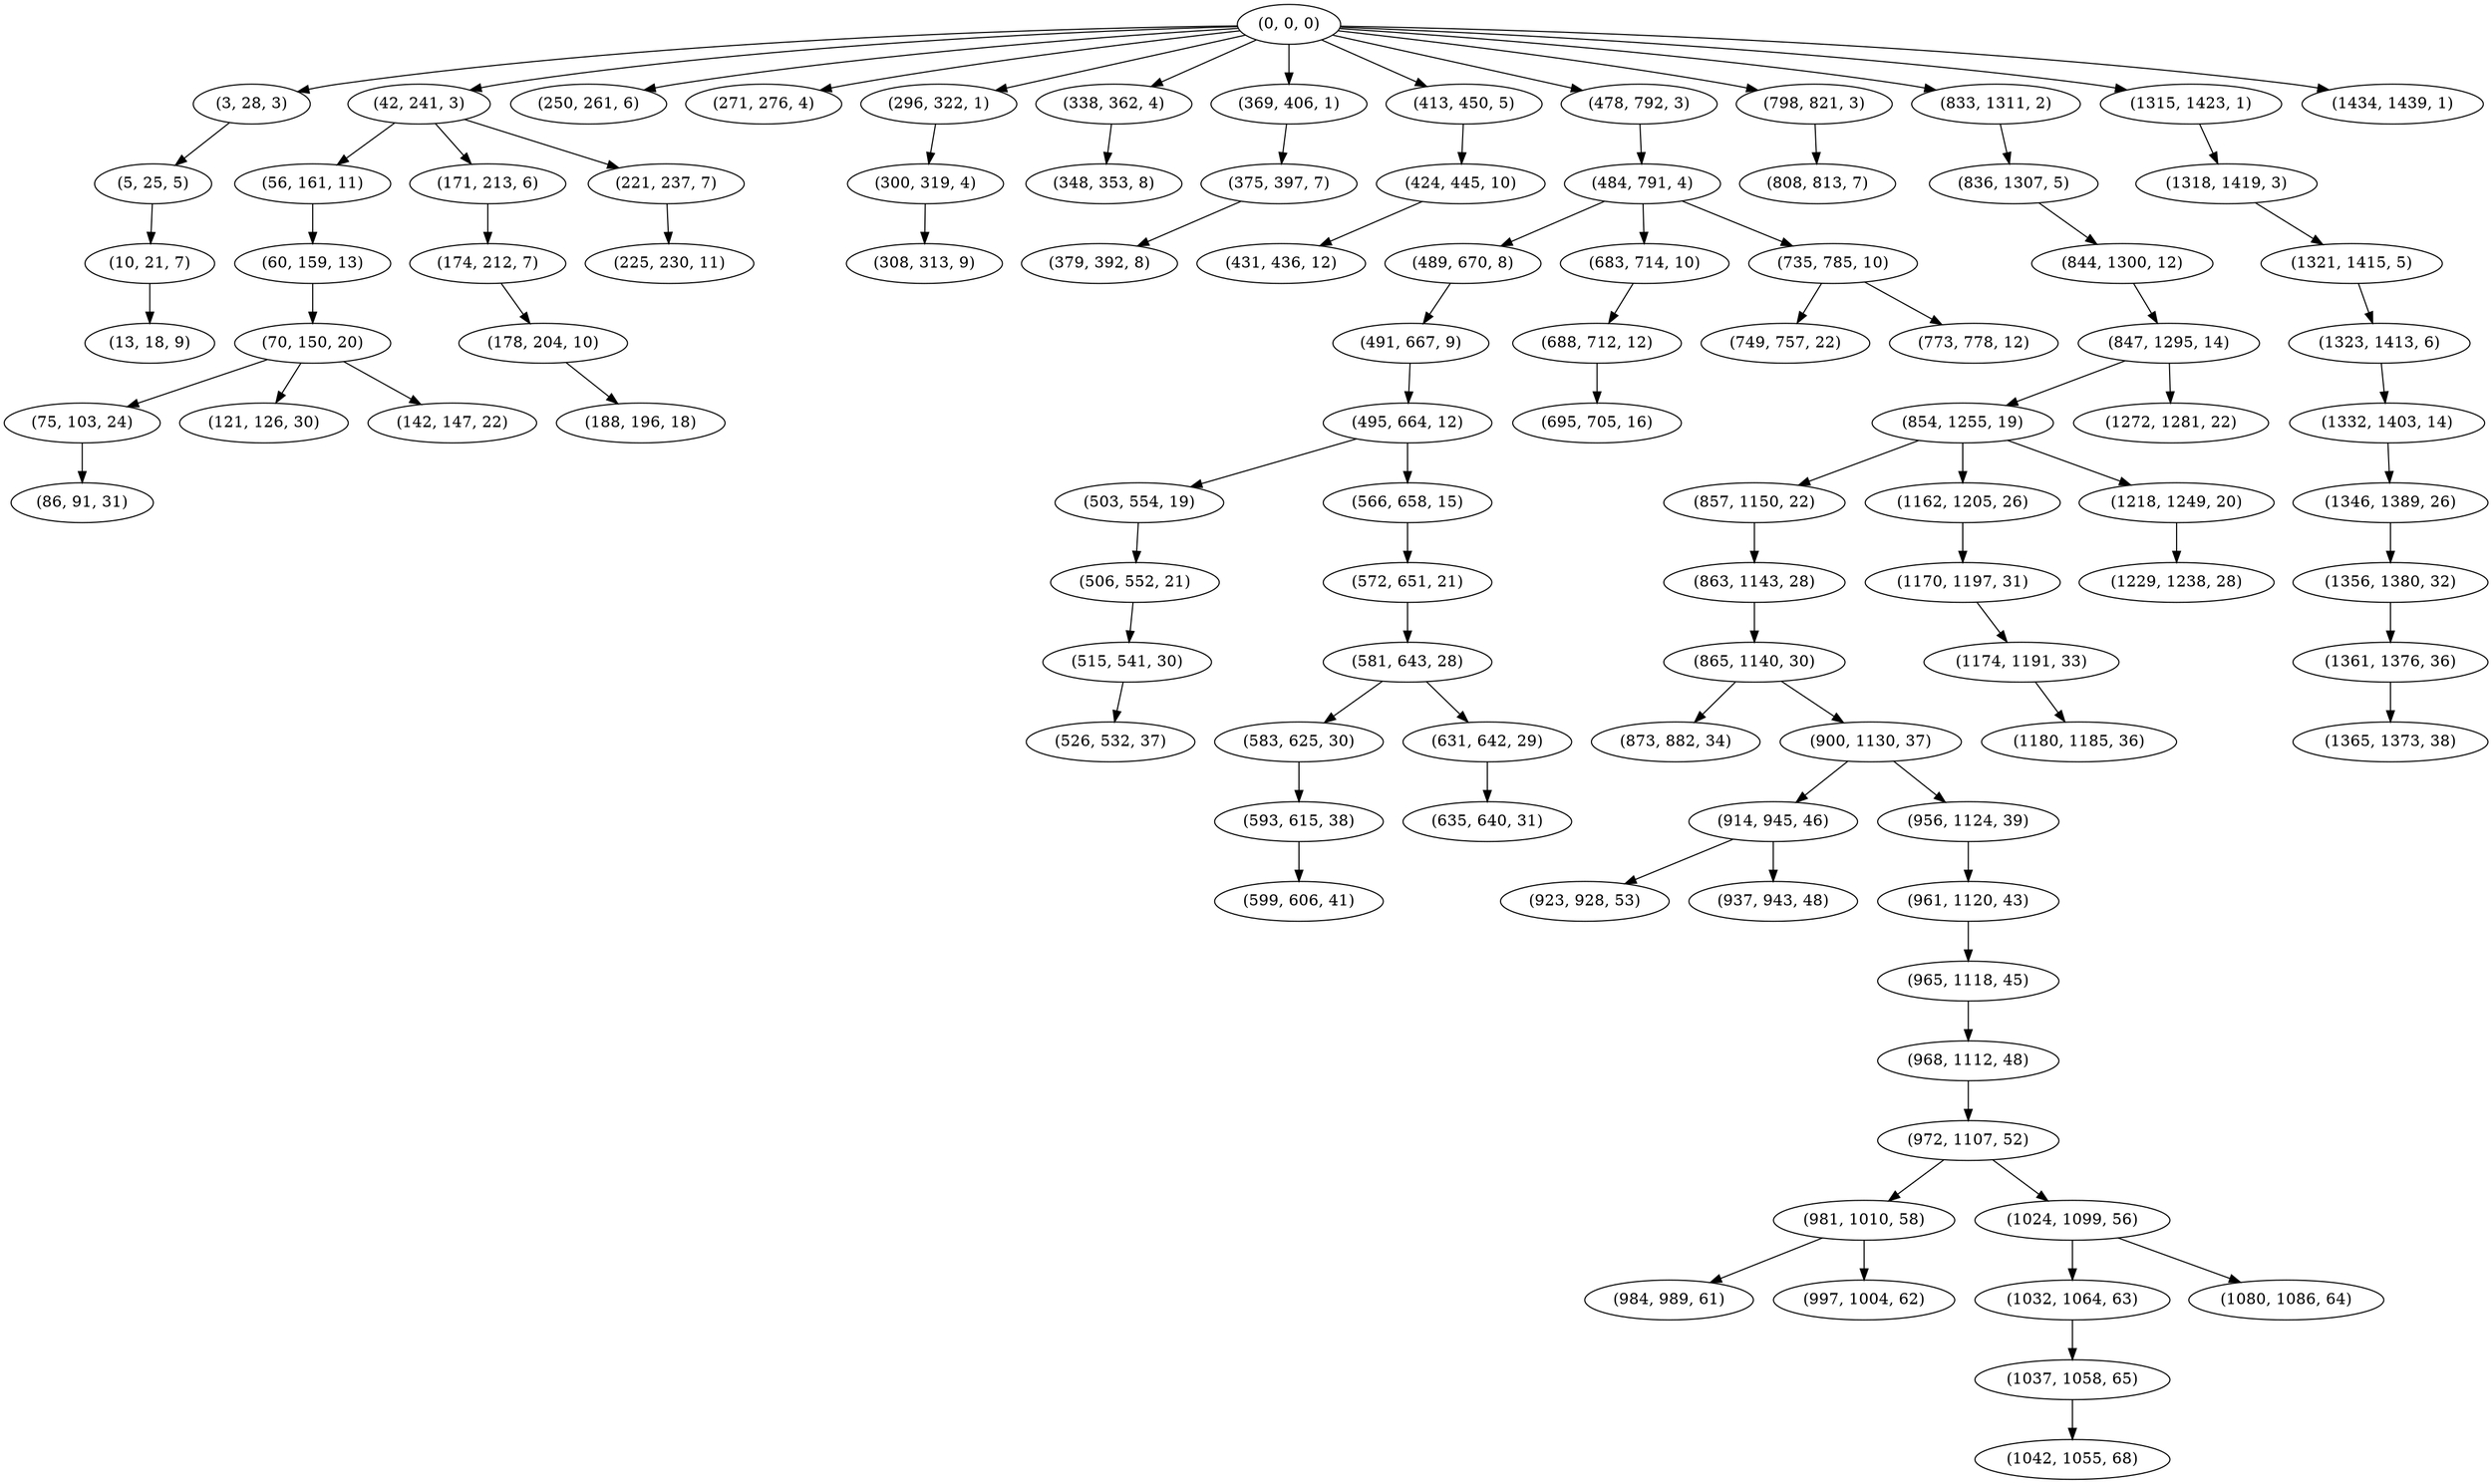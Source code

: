 digraph tree {
    "(0, 0, 0)";
    "(3, 28, 3)";
    "(5, 25, 5)";
    "(10, 21, 7)";
    "(13, 18, 9)";
    "(42, 241, 3)";
    "(56, 161, 11)";
    "(60, 159, 13)";
    "(70, 150, 20)";
    "(75, 103, 24)";
    "(86, 91, 31)";
    "(121, 126, 30)";
    "(142, 147, 22)";
    "(171, 213, 6)";
    "(174, 212, 7)";
    "(178, 204, 10)";
    "(188, 196, 18)";
    "(221, 237, 7)";
    "(225, 230, 11)";
    "(250, 261, 6)";
    "(271, 276, 4)";
    "(296, 322, 1)";
    "(300, 319, 4)";
    "(308, 313, 9)";
    "(338, 362, 4)";
    "(348, 353, 8)";
    "(369, 406, 1)";
    "(375, 397, 7)";
    "(379, 392, 8)";
    "(413, 450, 5)";
    "(424, 445, 10)";
    "(431, 436, 12)";
    "(478, 792, 3)";
    "(484, 791, 4)";
    "(489, 670, 8)";
    "(491, 667, 9)";
    "(495, 664, 12)";
    "(503, 554, 19)";
    "(506, 552, 21)";
    "(515, 541, 30)";
    "(526, 532, 37)";
    "(566, 658, 15)";
    "(572, 651, 21)";
    "(581, 643, 28)";
    "(583, 625, 30)";
    "(593, 615, 38)";
    "(599, 606, 41)";
    "(631, 642, 29)";
    "(635, 640, 31)";
    "(683, 714, 10)";
    "(688, 712, 12)";
    "(695, 705, 16)";
    "(735, 785, 10)";
    "(749, 757, 22)";
    "(773, 778, 12)";
    "(798, 821, 3)";
    "(808, 813, 7)";
    "(833, 1311, 2)";
    "(836, 1307, 5)";
    "(844, 1300, 12)";
    "(847, 1295, 14)";
    "(854, 1255, 19)";
    "(857, 1150, 22)";
    "(863, 1143, 28)";
    "(865, 1140, 30)";
    "(873, 882, 34)";
    "(900, 1130, 37)";
    "(914, 945, 46)";
    "(923, 928, 53)";
    "(937, 943, 48)";
    "(956, 1124, 39)";
    "(961, 1120, 43)";
    "(965, 1118, 45)";
    "(968, 1112, 48)";
    "(972, 1107, 52)";
    "(981, 1010, 58)";
    "(984, 989, 61)";
    "(997, 1004, 62)";
    "(1024, 1099, 56)";
    "(1032, 1064, 63)";
    "(1037, 1058, 65)";
    "(1042, 1055, 68)";
    "(1080, 1086, 64)";
    "(1162, 1205, 26)";
    "(1170, 1197, 31)";
    "(1174, 1191, 33)";
    "(1180, 1185, 36)";
    "(1218, 1249, 20)";
    "(1229, 1238, 28)";
    "(1272, 1281, 22)";
    "(1315, 1423, 1)";
    "(1318, 1419, 3)";
    "(1321, 1415, 5)";
    "(1323, 1413, 6)";
    "(1332, 1403, 14)";
    "(1346, 1389, 26)";
    "(1356, 1380, 32)";
    "(1361, 1376, 36)";
    "(1365, 1373, 38)";
    "(1434, 1439, 1)";
    "(0, 0, 0)" -> "(3, 28, 3)";
    "(0, 0, 0)" -> "(42, 241, 3)";
    "(0, 0, 0)" -> "(250, 261, 6)";
    "(0, 0, 0)" -> "(271, 276, 4)";
    "(0, 0, 0)" -> "(296, 322, 1)";
    "(0, 0, 0)" -> "(338, 362, 4)";
    "(0, 0, 0)" -> "(369, 406, 1)";
    "(0, 0, 0)" -> "(413, 450, 5)";
    "(0, 0, 0)" -> "(478, 792, 3)";
    "(0, 0, 0)" -> "(798, 821, 3)";
    "(0, 0, 0)" -> "(833, 1311, 2)";
    "(0, 0, 0)" -> "(1315, 1423, 1)";
    "(0, 0, 0)" -> "(1434, 1439, 1)";
    "(3, 28, 3)" -> "(5, 25, 5)";
    "(5, 25, 5)" -> "(10, 21, 7)";
    "(10, 21, 7)" -> "(13, 18, 9)";
    "(42, 241, 3)" -> "(56, 161, 11)";
    "(42, 241, 3)" -> "(171, 213, 6)";
    "(42, 241, 3)" -> "(221, 237, 7)";
    "(56, 161, 11)" -> "(60, 159, 13)";
    "(60, 159, 13)" -> "(70, 150, 20)";
    "(70, 150, 20)" -> "(75, 103, 24)";
    "(70, 150, 20)" -> "(121, 126, 30)";
    "(70, 150, 20)" -> "(142, 147, 22)";
    "(75, 103, 24)" -> "(86, 91, 31)";
    "(171, 213, 6)" -> "(174, 212, 7)";
    "(174, 212, 7)" -> "(178, 204, 10)";
    "(178, 204, 10)" -> "(188, 196, 18)";
    "(221, 237, 7)" -> "(225, 230, 11)";
    "(296, 322, 1)" -> "(300, 319, 4)";
    "(300, 319, 4)" -> "(308, 313, 9)";
    "(338, 362, 4)" -> "(348, 353, 8)";
    "(369, 406, 1)" -> "(375, 397, 7)";
    "(375, 397, 7)" -> "(379, 392, 8)";
    "(413, 450, 5)" -> "(424, 445, 10)";
    "(424, 445, 10)" -> "(431, 436, 12)";
    "(478, 792, 3)" -> "(484, 791, 4)";
    "(484, 791, 4)" -> "(489, 670, 8)";
    "(484, 791, 4)" -> "(683, 714, 10)";
    "(484, 791, 4)" -> "(735, 785, 10)";
    "(489, 670, 8)" -> "(491, 667, 9)";
    "(491, 667, 9)" -> "(495, 664, 12)";
    "(495, 664, 12)" -> "(503, 554, 19)";
    "(495, 664, 12)" -> "(566, 658, 15)";
    "(503, 554, 19)" -> "(506, 552, 21)";
    "(506, 552, 21)" -> "(515, 541, 30)";
    "(515, 541, 30)" -> "(526, 532, 37)";
    "(566, 658, 15)" -> "(572, 651, 21)";
    "(572, 651, 21)" -> "(581, 643, 28)";
    "(581, 643, 28)" -> "(583, 625, 30)";
    "(581, 643, 28)" -> "(631, 642, 29)";
    "(583, 625, 30)" -> "(593, 615, 38)";
    "(593, 615, 38)" -> "(599, 606, 41)";
    "(631, 642, 29)" -> "(635, 640, 31)";
    "(683, 714, 10)" -> "(688, 712, 12)";
    "(688, 712, 12)" -> "(695, 705, 16)";
    "(735, 785, 10)" -> "(749, 757, 22)";
    "(735, 785, 10)" -> "(773, 778, 12)";
    "(798, 821, 3)" -> "(808, 813, 7)";
    "(833, 1311, 2)" -> "(836, 1307, 5)";
    "(836, 1307, 5)" -> "(844, 1300, 12)";
    "(844, 1300, 12)" -> "(847, 1295, 14)";
    "(847, 1295, 14)" -> "(854, 1255, 19)";
    "(847, 1295, 14)" -> "(1272, 1281, 22)";
    "(854, 1255, 19)" -> "(857, 1150, 22)";
    "(854, 1255, 19)" -> "(1162, 1205, 26)";
    "(854, 1255, 19)" -> "(1218, 1249, 20)";
    "(857, 1150, 22)" -> "(863, 1143, 28)";
    "(863, 1143, 28)" -> "(865, 1140, 30)";
    "(865, 1140, 30)" -> "(873, 882, 34)";
    "(865, 1140, 30)" -> "(900, 1130, 37)";
    "(900, 1130, 37)" -> "(914, 945, 46)";
    "(900, 1130, 37)" -> "(956, 1124, 39)";
    "(914, 945, 46)" -> "(923, 928, 53)";
    "(914, 945, 46)" -> "(937, 943, 48)";
    "(956, 1124, 39)" -> "(961, 1120, 43)";
    "(961, 1120, 43)" -> "(965, 1118, 45)";
    "(965, 1118, 45)" -> "(968, 1112, 48)";
    "(968, 1112, 48)" -> "(972, 1107, 52)";
    "(972, 1107, 52)" -> "(981, 1010, 58)";
    "(972, 1107, 52)" -> "(1024, 1099, 56)";
    "(981, 1010, 58)" -> "(984, 989, 61)";
    "(981, 1010, 58)" -> "(997, 1004, 62)";
    "(1024, 1099, 56)" -> "(1032, 1064, 63)";
    "(1024, 1099, 56)" -> "(1080, 1086, 64)";
    "(1032, 1064, 63)" -> "(1037, 1058, 65)";
    "(1037, 1058, 65)" -> "(1042, 1055, 68)";
    "(1162, 1205, 26)" -> "(1170, 1197, 31)";
    "(1170, 1197, 31)" -> "(1174, 1191, 33)";
    "(1174, 1191, 33)" -> "(1180, 1185, 36)";
    "(1218, 1249, 20)" -> "(1229, 1238, 28)";
    "(1315, 1423, 1)" -> "(1318, 1419, 3)";
    "(1318, 1419, 3)" -> "(1321, 1415, 5)";
    "(1321, 1415, 5)" -> "(1323, 1413, 6)";
    "(1323, 1413, 6)" -> "(1332, 1403, 14)";
    "(1332, 1403, 14)" -> "(1346, 1389, 26)";
    "(1346, 1389, 26)" -> "(1356, 1380, 32)";
    "(1356, 1380, 32)" -> "(1361, 1376, 36)";
    "(1361, 1376, 36)" -> "(1365, 1373, 38)";
}
